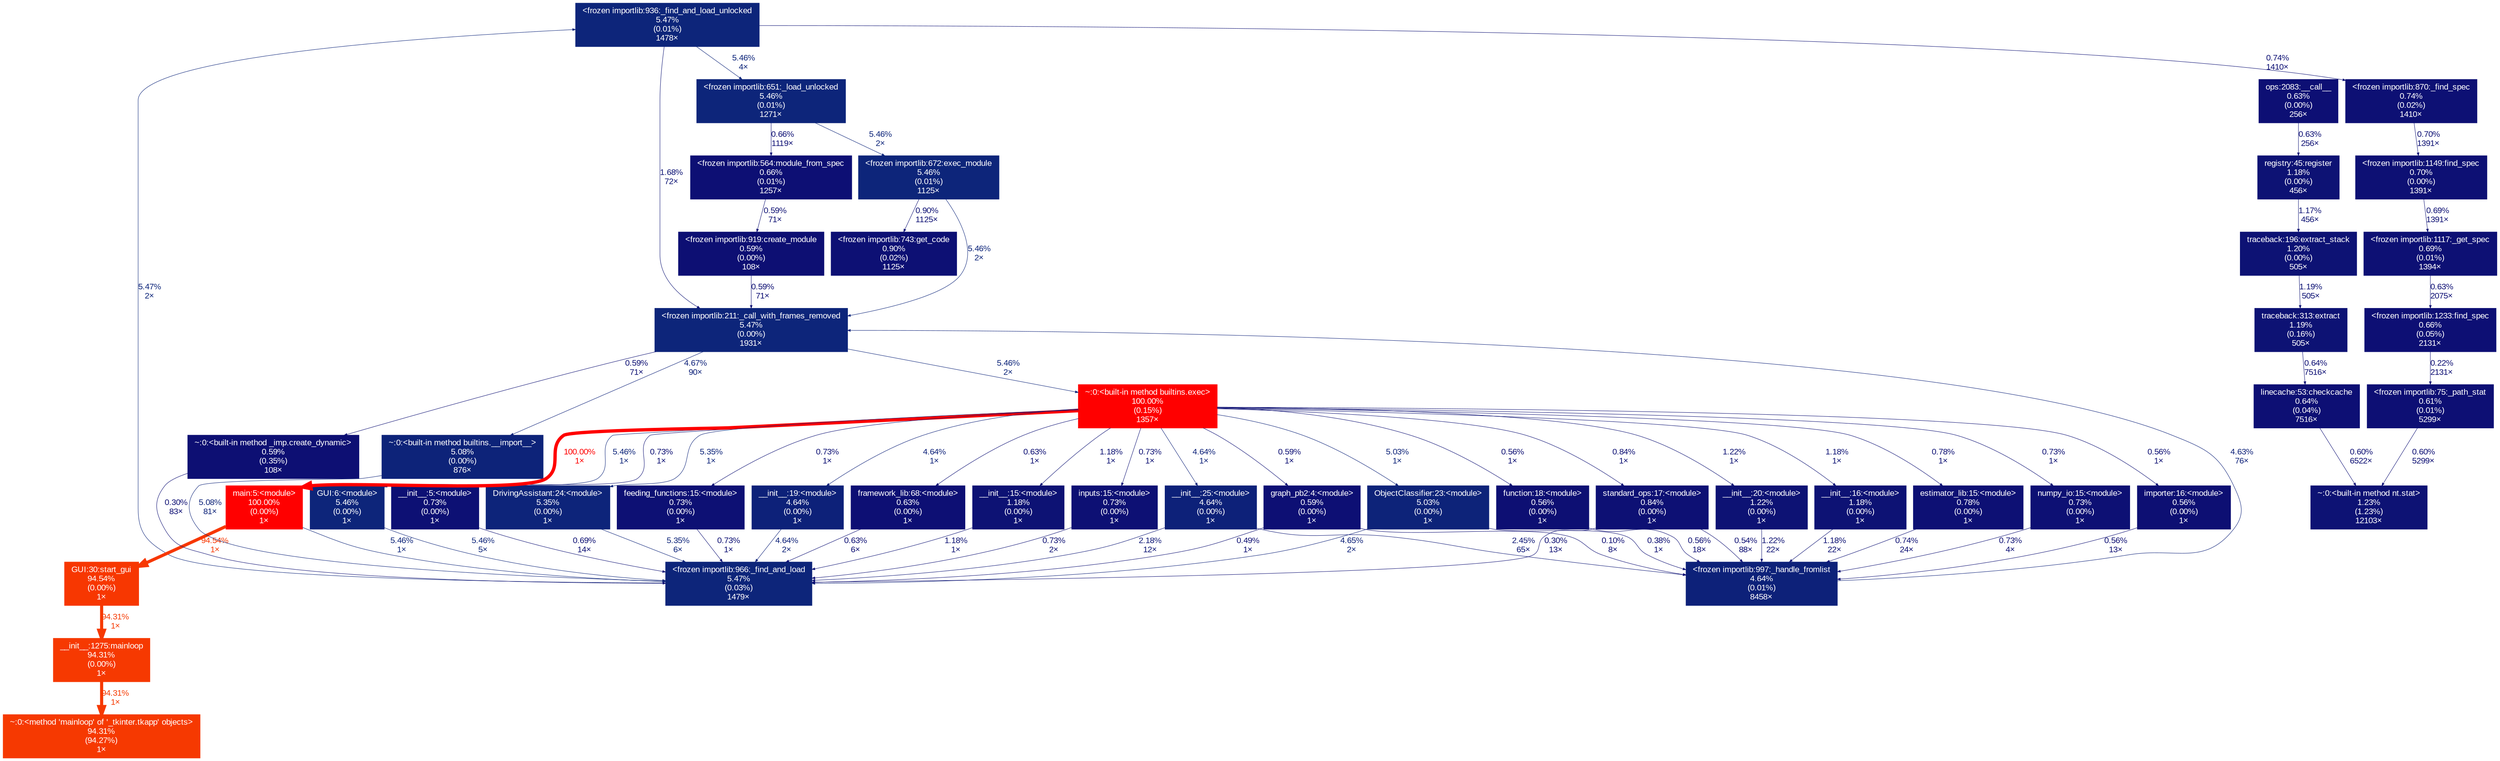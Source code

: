 digraph {
	graph [fontname=Arial, nodesep=0.125, ranksep=0.25];
	node [fontcolor=white, fontname=Arial, height=0, shape=box, style=filled, width=0];
	edge [fontname=Arial];
	121 [color="#0d1274", fontcolor="#ffffff", fontsize="10.00", label="~:0:<built-in method nt.stat>\n1.23%\n(1.23%)\n12103×", tooltip="~"];
	122 [color="#0d0f74", fontcolor="#ffffff", fontsize="10.00", label="<frozen importlib:75:_path_stat\n0.61%\n(0.01%)\n5299×", tooltip="<frozen importlib._bootstrap_external>"];
	122 -> 121 [arrowsize="0.35", color="#0d0f74", fontcolor="#0d0f74", fontsize="10.00", label="0.60%\n5299×", labeldistance="0.50", penwidth="0.50"];
	124 [color="#0d0f74", fontcolor="#ffffff", fontsize="10.00", label="linecache:53:checkcache\n0.64%\n(0.04%)\n7516×", tooltip="C:\\Users\\Thayer\\AppData\\Local\\Programs\\Python\\Python36\\lib\\linecache.py"];
	124 -> 121 [arrowsize="0.35", color="#0d0f74", fontcolor="#0d0f74", fontsize="10.00", label="0.60%\n6522×", labeldistance="0.50", penwidth="0.50"];
	132 [color="#0d257a", fontcolor="#ffffff", fontsize="10.00", label="GUI:6:<module>\n5.46%\n(0.00%)\n1×", tooltip="C:\\Users\\Thayer\\GitHub\\DeepEye\\src\\driving_assistant\\user_interface\\GUI.py"];
	132 -> 336 [arrowsize="0.35", color="#0d257a", fontcolor="#0d257a", fontsize="10.00", label="5.46%\n5×", labeldistance="0.50", penwidth="0.50"];
	336 [color="#0d257a", fontcolor="#ffffff", fontsize="10.00", label="<frozen importlib:966:_find_and_load\n5.47%\n(0.03%)\n1479×", tooltip="<frozen importlib._bootstrap>"];
	336 -> 822 [arrowsize="0.35", color="#0d257a", fontcolor="#0d257a", fontsize="10.00", label="5.47%\n2×", labeldistance="0.50", penwidth="0.50"];
	379 [color="#0d1074", fontcolor="#ffffff", fontsize="10.00", label="__init__:5:<module>\n0.73%\n(0.00%)\n1×", tooltip="C:\\Users\\Thayer\\AppData\\Roaming\\Python\\Python36\\site-packages\\pandas\\__init__.py"];
	379 -> 336 [arrowsize="0.35", color="#0d1074", fontcolor="#0d1074", fontsize="10.00", label="0.69%\n14×", labeldistance="0.50", penwidth="0.50"];
	506 [color="#ff0000", fontcolor="#ffffff", fontsize="10.00", label="main:5:<module>\n100.00%\n(0.00%)\n1×", tooltip="main.py"];
	506 -> 336 [arrowsize="0.35", color="#0d257a", fontcolor="#0d257a", fontsize="10.00", label="5.46%\n1×", labeldistance="0.50", penwidth="0.50"];
	506 -> 2479 [arrowsize="0.97", color="#f73701", fontcolor="#f73701", fontsize="10.00", label="94.54%\n1×", labeldistance="3.78", penwidth="3.78"];
	523 [color="#0d1274", fontcolor="#ffffff", fontsize="10.00", label="traceback:313:extract\n1.19%\n(0.16%)\n505×", tooltip="C:\\Users\\Thayer\\AppData\\Local\\Programs\\Python\\Python36\\lib\\traceback.py"];
	523 -> 124 [arrowsize="0.35", color="#0d0f74", fontcolor="#0d0f74", fontsize="10.00", label="0.64%\n7516×", labeldistance="0.50", penwidth="0.50"];
	541 [color="#0d2379", fontcolor="#ffffff", fontsize="10.00", label="ObjectClassifier:23:<module>\n5.03%\n(0.00%)\n1×", tooltip="C:\\Users\\Thayer\\GitHub\\DeepEye\\src\\object_classifier\\ObjectClassifier.py"];
	541 -> 336 [arrowsize="0.35", color="#0d2179", fontcolor="#0d2179", fontsize="10.00", label="4.65%\n2×", labeldistance="0.50", penwidth="0.50"];
	541 -> 572 [arrowsize="0.35", color="#0d0e73", fontcolor="#0d0e73", fontsize="10.00", label="0.38%\n1×", labeldistance="0.50", penwidth="0.50"];
	572 [color="#0d2179", fontcolor="#ffffff", fontsize="10.00", label="<frozen importlib:997:_handle_fromlist\n4.64%\n(0.01%)\n8458×", tooltip="<frozen importlib._bootstrap>"];
	572 -> 1440 [arrowsize="0.35", color="#0d2179", fontcolor="#0d2179", fontsize="10.00", label="4.63%\n76×", labeldistance="0.50", penwidth="0.50"];
	573 [color="#0d1074", fontcolor="#ffffff", fontsize="10.00", label="<frozen importlib:1117:_get_spec\n0.69%\n(0.01%)\n1394×", tooltip="<frozen importlib._bootstrap_external>"];
	573 -> 824 [arrowsize="0.35", color="#0d0f74", fontcolor="#0d0f74", fontsize="10.00", label="0.63%\n2075×", labeldistance="0.50", penwidth="0.50"];
	581 [color="#0d2179", fontcolor="#ffffff", fontsize="10.00", label="__init__:25:<module>\n4.64%\n(0.00%)\n1×", tooltip="C:\\Users\\Thayer\\AppData\\Local\\Programs\\Python\\Python36\\lib\\site-packages\\tensorflow\\python\\__init__.py"];
	581 -> 336 [arrowsize="0.35", color="#0d1676", fontcolor="#0d1676", fontsize="10.00", label="2.18%\n12×", labeldistance="0.50", penwidth="0.50"];
	581 -> 572 [arrowsize="0.35", color="#0d1776", fontcolor="#0d1776", fontsize="10.00", label="2.45%\n65×", labeldistance="0.50", penwidth="0.50"];
	594 [color="#0d1274", fontcolor="#ffffff", fontsize="10.00", label="traceback:196:extract_stack\n1.20%\n(0.00%)\n505×", tooltip="C:\\Users\\Thayer\\AppData\\Local\\Programs\\Python\\Python36\\lib\\traceback.py"];
	594 -> 523 [arrowsize="0.35", color="#0d1274", fontcolor="#0d1274", fontsize="10.00", label="1.19%\n505×", labeldistance="0.50", penwidth="0.50"];
	822 [color="#0d257a", fontcolor="#ffffff", fontsize="10.00", label="<frozen importlib:936:_find_and_load_unlocked\n5.47%\n(0.01%)\n1478×", tooltip="<frozen importlib._bootstrap>"];
	822 -> 1440 [arrowsize="0.35", color="#0d1475", fontcolor="#0d1475", fontsize="10.00", label="1.68%\n72×", labeldistance="0.50", penwidth="0.50"];
	822 -> 1560 [arrowsize="0.35", color="#0d257a", fontcolor="#0d257a", fontsize="10.00", label="5.46%\n4×", labeldistance="0.50", penwidth="0.50"];
	822 -> 2040 [arrowsize="0.35", color="#0d1074", fontcolor="#0d1074", fontsize="10.00", label="0.74%\n1410×", labeldistance="0.50", penwidth="0.50"];
	824 [color="#0d0f74", fontcolor="#ffffff", fontsize="10.00", label="<frozen importlib:1233:find_spec\n0.66%\n(0.05%)\n2131×", tooltip="<frozen importlib._bootstrap_external>"];
	824 -> 122 [arrowsize="0.35", color="#0d0e73", fontcolor="#0d0e73", fontsize="10.00", label="0.22%\n2131×", labeldistance="0.50", penwidth="0.50"];
	953 [color="#0d247a", fontcolor="#ffffff", fontsize="10.00", label="DrivingAssistant:24:<module>\n5.35%\n(0.00%)\n1×", tooltip="C:\\Users\\Thayer\\GitHub\\DeepEye\\src\\driving_assistant\\DrivingAssistant.py"];
	953 -> 336 [arrowsize="0.35", color="#0d247a", fontcolor="#0d247a", fontsize="10.00", label="5.35%\n6×", labeldistance="0.50", penwidth="0.50"];
	1068 [color="#0d0f73", fontcolor="#ffffff", fontsize="10.00", label="function:18:<module>\n0.56%\n(0.00%)\n1×", tooltip="C:\\Users\\Thayer\\AppData\\Local\\Programs\\Python\\Python36\\lib\\site-packages\\tensorflow\\python\\framework\\function.py"];
	1068 -> 572 [arrowsize="0.35", color="#0d0f73", fontcolor="#0d0f73", fontsize="10.00", label="0.56%\n18×", labeldistance="0.50", penwidth="0.50"];
	1255 [color="#0d1074", fontcolor="#ffffff", fontsize="10.00", label="feeding_functions:15:<module>\n0.73%\n(0.00%)\n1×", tooltip="C:\\Users\\Thayer\\AppData\\Local\\Programs\\Python\\Python36\\lib\\site-packages\\tensorflow\\python\\estimator\\inputs\\queues\\feeding_functions.py"];
	1255 -> 336 [arrowsize="0.35", color="#0d1074", fontcolor="#0d1074", fontsize="10.00", label="0.73%\n1×", labeldistance="0.50", penwidth="0.50"];
	1439 [color="#0d2379", fontcolor="#ffffff", fontsize="10.00", label="~:0:<built-in method builtins.__import__>\n5.08%\n(0.00%)\n876×", tooltip="~"];
	1439 -> 336 [arrowsize="0.35", color="#0d2379", fontcolor="#0d2379", fontsize="10.00", label="5.08%\n81×", labeldistance="0.50", penwidth="0.50"];
	1440 [color="#0d257a", fontcolor="#ffffff", fontsize="10.00", label="<frozen importlib:211:_call_with_frames_removed\n5.47%\n(0.00%)\n1931×", tooltip="<frozen importlib._bootstrap>"];
	1440 -> 1439 [arrowsize="0.35", color="#0d2179", fontcolor="#0d2179", fontsize="10.00", label="4.67%\n90×", labeldistance="0.50", penwidth="0.50"];
	1440 -> 1504 [arrowsize="0.35", color="#0d257a", fontcolor="#0d257a", fontsize="10.00", label="5.46%\n2×", labeldistance="0.50", penwidth="0.50"];
	1440 -> 1840 [arrowsize="0.35", color="#0d0f73", fontcolor="#0d0f73", fontsize="10.00", label="0.59%\n71×", labeldistance="0.50", penwidth="0.50"];
	1504 [color="#ff0000", fontcolor="#ffffff", fontsize="10.00", label="~:0:<built-in method builtins.exec>\n100.00%\n(0.15%)\n1357×", tooltip="~"];
	1504 -> 132 [arrowsize="0.35", color="#0d257a", fontcolor="#0d257a", fontsize="10.00", label="5.46%\n1×", labeldistance="0.50", penwidth="0.50"];
	1504 -> 379 [arrowsize="0.35", color="#0d1074", fontcolor="#0d1074", fontsize="10.00", label="0.73%\n1×", labeldistance="0.50", penwidth="0.50"];
	1504 -> 506 [arrowsize="1.00", color="#ff0000", fontcolor="#ff0000", fontsize="10.00", label="100.00%\n1×", labeldistance="4.00", penwidth="4.00"];
	1504 -> 541 [arrowsize="0.35", color="#0d2379", fontcolor="#0d2379", fontsize="10.00", label="5.03%\n1×", labeldistance="0.50", penwidth="0.50"];
	1504 -> 581 [arrowsize="0.35", color="#0d2179", fontcolor="#0d2179", fontsize="10.00", label="4.64%\n1×", labeldistance="0.50", penwidth="0.50"];
	1504 -> 953 [arrowsize="0.35", color="#0d247a", fontcolor="#0d247a", fontsize="10.00", label="5.35%\n1×", labeldistance="0.50", penwidth="0.50"];
	1504 -> 1068 [arrowsize="0.35", color="#0d0f73", fontcolor="#0d0f73", fontsize="10.00", label="0.56%\n1×", labeldistance="0.50", penwidth="0.50"];
	1504 -> 1255 [arrowsize="0.35", color="#0d1074", fontcolor="#0d1074", fontsize="10.00", label="0.73%\n1×", labeldistance="0.50", penwidth="0.50"];
	1504 -> 1553 [arrowsize="0.35", color="#0d2179", fontcolor="#0d2179", fontsize="10.00", label="4.64%\n1×", labeldistance="0.50", penwidth="0.50"];
	1504 -> 1901 [arrowsize="0.35", color="#0d1274", fontcolor="#0d1274", fontsize="10.00", label="1.22%\n1×", labeldistance="0.50", penwidth="0.50"];
	1504 -> 1902 [arrowsize="0.35", color="#0d1274", fontcolor="#0d1274", fontsize="10.00", label="1.18%\n1×", labeldistance="0.50", penwidth="0.50"];
	1504 -> 2051 [arrowsize="0.35", color="#0d0f74", fontcolor="#0d0f74", fontsize="10.00", label="0.59%\n1×", labeldistance="0.50", penwidth="0.50"];
	1504 -> 2058 [arrowsize="0.35", color="#0d0f74", fontcolor="#0d0f74", fontsize="10.00", label="0.63%\n1×", labeldistance="0.50", penwidth="0.50"];
	1504 -> 2062 [arrowsize="0.35", color="#0d1074", fontcolor="#0d1074", fontsize="10.00", label="0.84%\n1×", labeldistance="0.50", penwidth="0.50"];
	1504 -> 2068 [arrowsize="0.35", color="#0d1274", fontcolor="#0d1274", fontsize="10.00", label="1.18%\n1×", labeldistance="0.50", penwidth="0.50"];
	1504 -> 2089 [arrowsize="0.35", color="#0d1074", fontcolor="#0d1074", fontsize="10.00", label="0.78%\n1×", labeldistance="0.50", penwidth="0.50"];
	1504 -> 2091 [arrowsize="0.35", color="#0d1074", fontcolor="#0d1074", fontsize="10.00", label="0.73%\n1×", labeldistance="0.50", penwidth="0.50"];
	1504 -> 2092 [arrowsize="0.35", color="#0d1074", fontcolor="#0d1074", fontsize="10.00", label="0.73%\n1×", labeldistance="0.50", penwidth="0.50"];
	1504 -> 2160 [arrowsize="0.35", color="#0d0f73", fontcolor="#0d0f73", fontsize="10.00", label="0.56%\n1×", labeldistance="0.50", penwidth="0.50"];
	1553 [color="#0d2179", fontcolor="#ffffff", fontsize="10.00", label="__init__:19:<module>\n4.64%\n(0.00%)\n1×", tooltip="C:\\Users\\Thayer\\AppData\\Local\\Programs\\Python\\Python36\\lib\\site-packages\\tensorflow\\__init__.py"];
	1553 -> 336 [arrowsize="0.35", color="#0d2179", fontcolor="#0d2179", fontsize="10.00", label="4.64%\n2×", labeldistance="0.50", penwidth="0.50"];
	1559 [color="#0d0f74", fontcolor="#ffffff", fontsize="10.00", label="<frozen importlib:564:module_from_spec\n0.66%\n(0.01%)\n1257×", tooltip="<frozen importlib._bootstrap>"];
	1559 -> 1976 [arrowsize="0.35", color="#0d0f73", fontcolor="#0d0f73", fontsize="10.00", label="0.59%\n71×", labeldistance="0.50", penwidth="0.50"];
	1560 [color="#0d257a", fontcolor="#ffffff", fontsize="10.00", label="<frozen importlib:651:_load_unlocked\n5.46%\n(0.01%)\n1271×", tooltip="<frozen importlib._bootstrap>"];
	1560 -> 1559 [arrowsize="0.35", color="#0d0f74", fontcolor="#0d0f74", fontsize="10.00", label="0.66%\n1119×", labeldistance="0.50", penwidth="0.50"];
	1560 -> 1974 [arrowsize="0.35", color="#0d257a", fontcolor="#0d257a", fontsize="10.00", label="5.46%\n2×", labeldistance="0.50", penwidth="0.50"];
	1738 [color="#0d1074", fontcolor="#ffffff", fontsize="10.00", label="<frozen importlib:743:get_code\n0.90%\n(0.02%)\n1125×", tooltip="<frozen importlib._bootstrap_external>"];
	1840 [color="#0d0f73", fontcolor="#ffffff", fontsize="10.00", label="~:0:<built-in method _imp.create_dynamic>\n0.59%\n(0.35%)\n108×", tooltip="~"];
	1840 -> 336 [arrowsize="0.35", color="#0d0e73", fontcolor="#0d0e73", fontsize="10.00", label="0.30%\n83×", labeldistance="0.50", penwidth="0.50"];
	1901 [color="#0d1274", fontcolor="#ffffff", fontsize="10.00", label="__init__:20:<module>\n1.22%\n(0.00%)\n1×", tooltip="C:\\Users\\Thayer\\AppData\\Local\\Programs\\Python\\Python36\\lib\\site-packages\\tensorflow\\python\\keras\\__init__.py"];
	1901 -> 572 [arrowsize="0.35", color="#0d1274", fontcolor="#0d1274", fontsize="10.00", label="1.22%\n22×", labeldistance="0.50", penwidth="0.50"];
	1902 [color="#0d1274", fontcolor="#ffffff", fontsize="10.00", label="__init__:16:<module>\n1.18%\n(0.00%)\n1×", tooltip="C:\\Users\\Thayer\\AppData\\Local\\Programs\\Python\\Python36\\lib\\site-packages\\tensorflow\\python\\keras\\_impl\\keras\\__init__.py"];
	1902 -> 572 [arrowsize="0.35", color="#0d1274", fontcolor="#0d1274", fontsize="10.00", label="1.18%\n22×", labeldistance="0.50", penwidth="0.50"];
	1974 [color="#0d257a", fontcolor="#ffffff", fontsize="10.00", label="<frozen importlib:672:exec_module\n5.46%\n(0.01%)\n1125×", tooltip="<frozen importlib._bootstrap_external>"];
	1974 -> 1440 [arrowsize="0.35", color="#0d257a", fontcolor="#0d257a", fontsize="10.00", label="5.46%\n2×", labeldistance="0.50", penwidth="0.50"];
	1974 -> 1738 [arrowsize="0.35", color="#0d1074", fontcolor="#0d1074", fontsize="10.00", label="0.90%\n1125×", labeldistance="0.50", penwidth="0.50"];
	1976 [color="#0d0f73", fontcolor="#ffffff", fontsize="10.00", label="<frozen importlib:919:create_module\n0.59%\n(0.00%)\n108×", tooltip="<frozen importlib._bootstrap_external>"];
	1976 -> 1440 [arrowsize="0.35", color="#0d0f73", fontcolor="#0d0f73", fontsize="10.00", label="0.59%\n71×", labeldistance="0.50", penwidth="0.50"];
	2040 [color="#0d1074", fontcolor="#ffffff", fontsize="10.00", label="<frozen importlib:870:_find_spec\n0.74%\n(0.02%)\n1410×", tooltip="<frozen importlib._bootstrap>"];
	2040 -> 2359 [arrowsize="0.35", color="#0d1074", fontcolor="#0d1074", fontsize="10.00", label="0.70%\n1391×", labeldistance="0.50", penwidth="0.50"];
	2051 [color="#0d0f74", fontcolor="#ffffff", fontsize="10.00", label="graph_pb2:4:<module>\n0.59%\n(0.00%)\n1×", tooltip="C:\\Users\\Thayer\\AppData\\Local\\Programs\\Python\\Python36\\lib\\site-packages\\tensorflow\\core\\framework\\graph_pb2.py"];
	2051 -> 336 [arrowsize="0.35", color="#0d0f73", fontcolor="#0d0f73", fontsize="10.00", label="0.49%\n1×", labeldistance="0.50", penwidth="0.50"];
	2051 -> 572 [arrowsize="0.35", color="#0d0d73", fontcolor="#0d0d73", fontsize="10.00", label="0.10%\n8×", labeldistance="0.50", penwidth="0.50"];
	2058 [color="#0d0f74", fontcolor="#ffffff", fontsize="10.00", label="framework_lib:68:<module>\n0.63%\n(0.00%)\n1×", tooltip="C:\\Users\\Thayer\\AppData\\Local\\Programs\\Python\\Python36\\lib\\site-packages\\tensorflow\\python\\framework\\framework_lib.py"];
	2058 -> 336 [arrowsize="0.35", color="#0d0f74", fontcolor="#0d0f74", fontsize="10.00", label="0.63%\n6×", labeldistance="0.50", penwidth="0.50"];
	2062 [color="#0d1074", fontcolor="#ffffff", fontsize="10.00", label="standard_ops:17:<module>\n0.84%\n(0.00%)\n1×", tooltip="C:\\Users\\Thayer\\AppData\\Local\\Programs\\Python\\Python36\\lib\\site-packages\\tensorflow\\python\\ops\\standard_ops.py"];
	2062 -> 336 [arrowsize="0.35", color="#0d0e73", fontcolor="#0d0e73", fontsize="10.00", label="0.30%\n13×", labeldistance="0.50", penwidth="0.50"];
	2062 -> 572 [arrowsize="0.35", color="#0d0f73", fontcolor="#0d0f73", fontsize="10.00", label="0.54%\n88×", labeldistance="0.50", penwidth="0.50"];
	2068 [color="#0d1274", fontcolor="#ffffff", fontsize="10.00", label="__init__:15:<module>\n1.18%\n(0.00%)\n1×", tooltip="C:\\Users\\Thayer\\AppData\\Local\\Programs\\Python\\Python36\\lib\\site-packages\\tensorflow\\python\\keras\\activations\\__init__.py"];
	2068 -> 336 [arrowsize="0.35", color="#0d1274", fontcolor="#0d1274", fontsize="10.00", label="1.18%\n1×", labeldistance="0.50", penwidth="0.50"];
	2089 [color="#0d1074", fontcolor="#ffffff", fontsize="10.00", label="estimator_lib:15:<module>\n0.78%\n(0.00%)\n1×", tooltip="C:\\Users\\Thayer\\AppData\\Local\\Programs\\Python\\Python36\\lib\\site-packages\\tensorflow\\python\\estimator\\estimator_lib.py"];
	2089 -> 572 [arrowsize="0.35", color="#0d1074", fontcolor="#0d1074", fontsize="10.00", label="0.74%\n24×", labeldistance="0.50", penwidth="0.50"];
	2091 [color="#0d1074", fontcolor="#ffffff", fontsize="10.00", label="inputs:15:<module>\n0.73%\n(0.00%)\n1×", tooltip="C:\\Users\\Thayer\\AppData\\Local\\Programs\\Python\\Python36\\lib\\site-packages\\tensorflow\\python\\estimator\\inputs\\inputs.py"];
	2091 -> 336 [arrowsize="0.35", color="#0d1074", fontcolor="#0d1074", fontsize="10.00", label="0.73%\n2×", labeldistance="0.50", penwidth="0.50"];
	2092 [color="#0d1074", fontcolor="#ffffff", fontsize="10.00", label="numpy_io:15:<module>\n0.73%\n(0.00%)\n1×", tooltip="C:\\Users\\Thayer\\AppData\\Local\\Programs\\Python\\Python36\\lib\\site-packages\\tensorflow\\python\\estimator\\inputs\\numpy_io.py"];
	2092 -> 572 [arrowsize="0.35", color="#0d1074", fontcolor="#0d1074", fontsize="10.00", label="0.73%\n4×", labeldistance="0.50", penwidth="0.50"];
	2160 [color="#0d0f73", fontcolor="#ffffff", fontsize="10.00", label="importer:16:<module>\n0.56%\n(0.00%)\n1×", tooltip="C:\\Users\\Thayer\\AppData\\Local\\Programs\\Python\\Python36\\lib\\site-packages\\tensorflow\\python\\framework\\importer.py"];
	2160 -> 572 [arrowsize="0.35", color="#0d0f73", fontcolor="#0d0f73", fontsize="10.00", label="0.56%\n13×", labeldistance="0.50", penwidth="0.50"];
	2359 [color="#0d1074", fontcolor="#ffffff", fontsize="10.00", label="<frozen importlib:1149:find_spec\n0.70%\n(0.00%)\n1391×", tooltip="<frozen importlib._bootstrap_external>"];
	2359 -> 573 [arrowsize="0.35", color="#0d1074", fontcolor="#0d1074", fontsize="10.00", label="0.69%\n1391×", labeldistance="0.50", penwidth="0.50"];
	2479 [color="#f73701", fontcolor="#ffffff", fontsize="10.00", label="GUI:30:start_gui\n94.54%\n(0.00%)\n1×", tooltip="C:\\Users\\Thayer\\GitHub\\DeepEye\\src\\driving_assistant\\user_interface\\GUI.py"];
	2479 -> 2636 [arrowsize="0.97", color="#f63901", fontcolor="#f63901", fontsize="10.00", label="94.31%\n1×", labeldistance="3.77", penwidth="3.77"];
	2604 [color="#0d1274", fontcolor="#ffffff", fontsize="10.00", label="registry:45:register\n1.18%\n(0.00%)\n456×", tooltip="C:\\Users\\Thayer\\AppData\\Local\\Programs\\Python\\Python36\\lib\\site-packages\\tensorflow\\python\\framework\\registry.py"];
	2604 -> 594 [arrowsize="0.35", color="#0d1274", fontcolor="#0d1274", fontsize="10.00", label="1.17%\n456×", labeldistance="0.50", penwidth="0.50"];
	2636 [color="#f63901", fontcolor="#ffffff", fontsize="10.00", label="__init__:1275:mainloop\n94.31%\n(0.00%)\n1×", tooltip="C:\\Users\\Thayer\\AppData\\Local\\Programs\\Python\\Python36\\lib\\tkinter\\__init__.py"];
	2636 -> 2645 [arrowsize="0.97", color="#f63901", fontcolor="#f63901", fontsize="10.00", label="94.31%\n1×", labeldistance="3.77", penwidth="3.77"];
	2645 [color="#f63901", fontcolor="#ffffff", fontsize="10.00", label="~:0:<method 'mainloop' of '_tkinter.tkapp' objects>\n94.31%\n(94.27%)\n1×", tooltip="~"];
	3913 [color="#0d0f74", fontcolor="#ffffff", fontsize="10.00", label="ops:2083:__call__\n0.63%\n(0.00%)\n256×", tooltip="C:\\Users\\Thayer\\AppData\\Local\\Programs\\Python\\Python36\\lib\\site-packages\\tensorflow\\python\\framework\\ops.py"];
	3913 -> 2604 [arrowsize="0.35", color="#0d0f74", fontcolor="#0d0f74", fontsize="10.00", label="0.63%\n256×", labeldistance="0.50", penwidth="0.50"];
}
